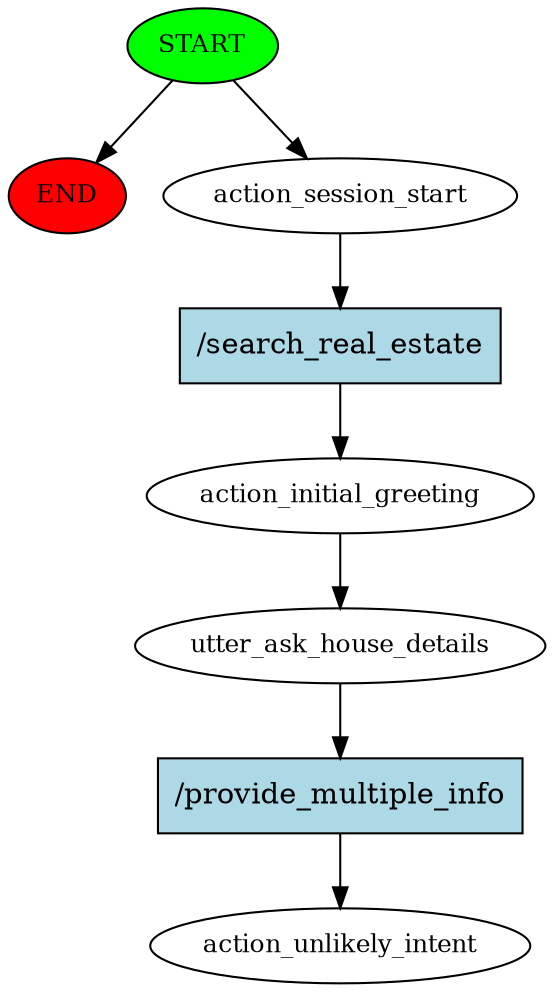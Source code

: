 digraph  {
0 [class="start active", fillcolor=green, fontsize=12, label=START, style=filled];
"-1" [class=end, fillcolor=red, fontsize=12, label=END, style=filled];
1 [class=active, fontsize=12, label=action_session_start];
2 [class=active, fontsize=12, label=action_initial_greeting];
3 [class=active, fontsize=12, label=utter_ask_house_details];
4 [class="dashed active", fontsize=12, label=action_unlikely_intent];
5 [class="intent active", fillcolor=lightblue, label="/search_real_estate", shape=rect, style=filled];
6 [class="intent active", fillcolor=lightblue, label="/provide_multiple_info", shape=rect, style=filled];
0 -> "-1"  [class="", key=NONE, label=""];
0 -> 1  [class=active, key=NONE, label=""];
1 -> 5  [class=active, key=0];
2 -> 3  [class=active, key=NONE, label=""];
3 -> 6  [class=active, key=0];
5 -> 2  [class=active, key=0];
6 -> 4  [class=active, key=0];
}
